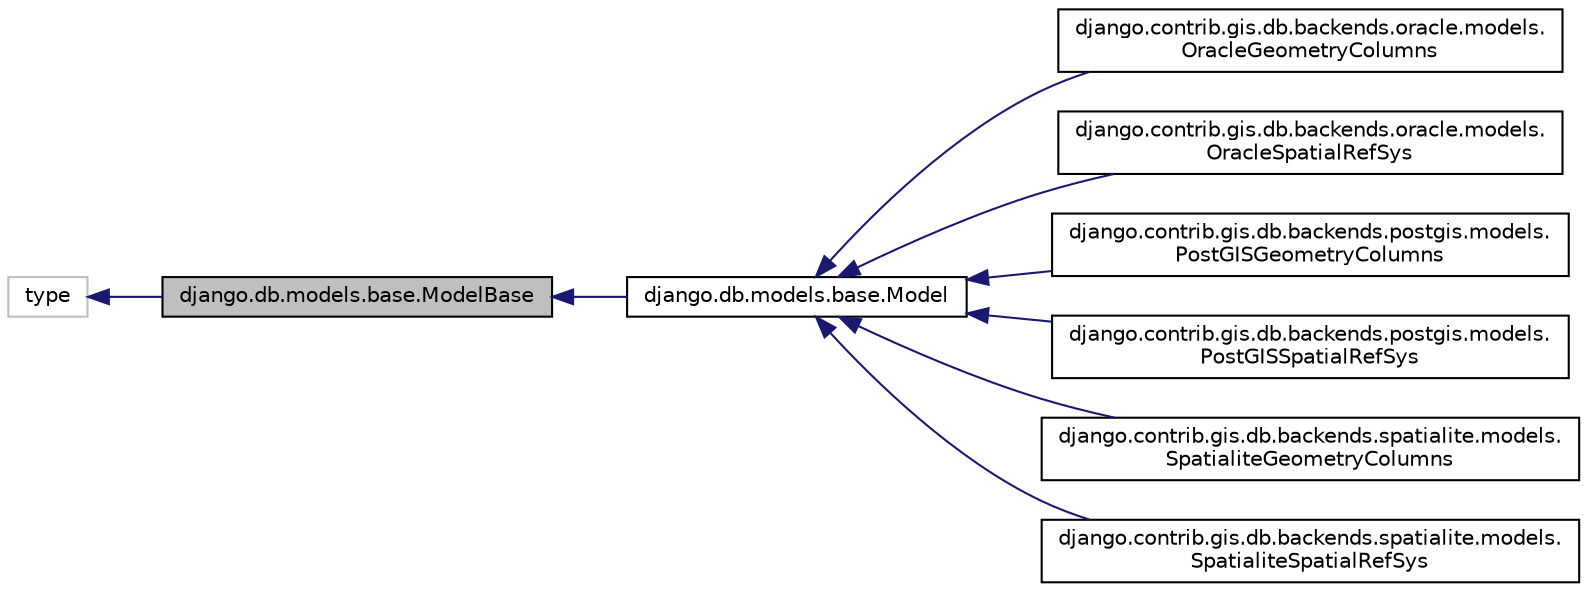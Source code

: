 digraph "django.db.models.base.ModelBase"
{
 // LATEX_PDF_SIZE
  edge [fontname="Helvetica",fontsize="10",labelfontname="Helvetica",labelfontsize="10"];
  node [fontname="Helvetica",fontsize="10",shape=record];
  rankdir="LR";
  Node1 [label="django.db.models.base.ModelBase",height=0.2,width=0.4,color="black", fillcolor="grey75", style="filled", fontcolor="black",tooltip=" "];
  Node2 -> Node1 [dir="back",color="midnightblue",fontsize="10",style="solid",fontname="Helvetica"];
  Node2 [label="type",height=0.2,width=0.4,color="grey75", fillcolor="white", style="filled",tooltip=" "];
  Node1 -> Node3 [dir="back",color="midnightblue",fontsize="10",style="solid",fontname="Helvetica"];
  Node3 [label="django.db.models.base.Model",height=0.2,width=0.4,color="black", fillcolor="white", style="filled",URL="$da/d39/classdjango_1_1db_1_1models_1_1base_1_1_model.html",tooltip=" "];
  Node3 -> Node4 [dir="back",color="midnightblue",fontsize="10",style="solid",fontname="Helvetica"];
  Node4 [label="django.contrib.gis.db.backends.oracle.models.\lOracleGeometryColumns",height=0.2,width=0.4,color="black", fillcolor="white", style="filled",URL="$df/d1a/classdjango_1_1contrib_1_1gis_1_1db_1_1backends_1_1oracle_1_1models_1_1_oracle_geometry_columns.html",tooltip=" "];
  Node3 -> Node5 [dir="back",color="midnightblue",fontsize="10",style="solid",fontname="Helvetica"];
  Node5 [label="django.contrib.gis.db.backends.oracle.models.\lOracleSpatialRefSys",height=0.2,width=0.4,color="black", fillcolor="white", style="filled",URL="$d0/d01/classdjango_1_1contrib_1_1gis_1_1db_1_1backends_1_1oracle_1_1models_1_1_oracle_spatial_ref_sys.html",tooltip=" "];
  Node3 -> Node6 [dir="back",color="midnightblue",fontsize="10",style="solid",fontname="Helvetica"];
  Node6 [label="django.contrib.gis.db.backends.postgis.models.\lPostGISGeometryColumns",height=0.2,width=0.4,color="black", fillcolor="white", style="filled",URL="$de/dea/classdjango_1_1contrib_1_1gis_1_1db_1_1backends_1_1postgis_1_1models_1_1_post_g_i_s_geometry_columns.html",tooltip=" "];
  Node3 -> Node7 [dir="back",color="midnightblue",fontsize="10",style="solid",fontname="Helvetica"];
  Node7 [label="django.contrib.gis.db.backends.postgis.models.\lPostGISSpatialRefSys",height=0.2,width=0.4,color="black", fillcolor="white", style="filled",URL="$d0/d0c/classdjango_1_1contrib_1_1gis_1_1db_1_1backends_1_1postgis_1_1models_1_1_post_g_i_s_spatial_ref_sys.html",tooltip=" "];
  Node3 -> Node8 [dir="back",color="midnightblue",fontsize="10",style="solid",fontname="Helvetica"];
  Node8 [label="django.contrib.gis.db.backends.spatialite.models.\lSpatialiteGeometryColumns",height=0.2,width=0.4,color="black", fillcolor="white", style="filled",URL="$d1/dfe/classdjango_1_1contrib_1_1gis_1_1db_1_1backends_1_1spatialite_1_1models_1_1_spatialite_geometry_columns.html",tooltip=" "];
  Node3 -> Node9 [dir="back",color="midnightblue",fontsize="10",style="solid",fontname="Helvetica"];
  Node9 [label="django.contrib.gis.db.backends.spatialite.models.\lSpatialiteSpatialRefSys",height=0.2,width=0.4,color="black", fillcolor="white", style="filled",URL="$d1/d6c/classdjango_1_1contrib_1_1gis_1_1db_1_1backends_1_1spatialite_1_1models_1_1_spatialite_spatial_ref_sys.html",tooltip=" "];
}
